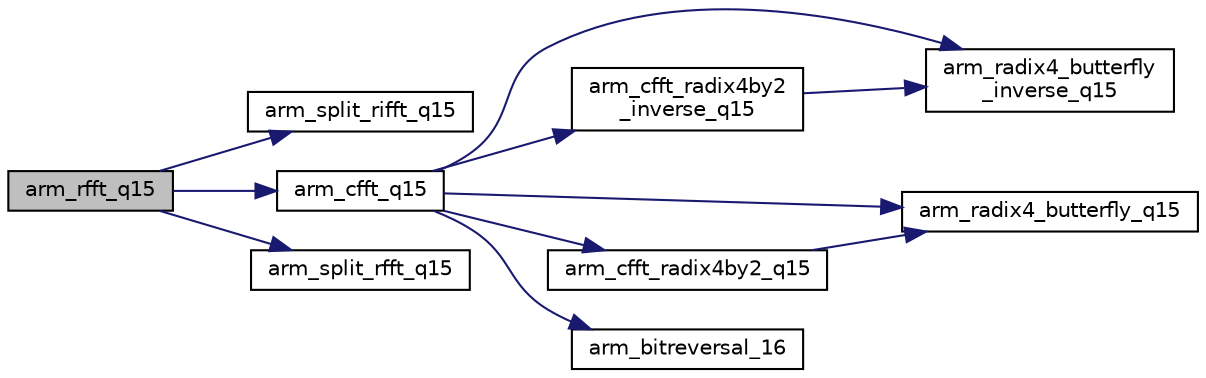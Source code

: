 digraph "arm_rfft_q15"
{
  edge [fontname="Helvetica",fontsize="10",labelfontname="Helvetica",labelfontsize="10"];
  node [fontname="Helvetica",fontsize="10",shape=record];
  rankdir="LR";
  Node24 [label="arm_rfft_q15",height=0.2,width=0.4,color="black", fillcolor="grey75", style="filled", fontcolor="black"];
  Node24 -> Node25 [color="midnightblue",fontsize="10",style="solid",fontname="Helvetica"];
  Node25 [label="arm_split_rifft_q15",height=0.2,width=0.4,color="black", fillcolor="white", style="filled",URL="$arm__rfft__q15_8c.html#aa72a531dd15a53570dddaf01b62158f4",tooltip="Core Real IFFT process. "];
  Node24 -> Node26 [color="midnightblue",fontsize="10",style="solid",fontname="Helvetica"];
  Node26 [label="arm_cfft_q15",height=0.2,width=0.4,color="black", fillcolor="white", style="filled",URL="$group___complex_f_f_t.html#ga68cdacd2267a2967955e40e6b7ec1229",tooltip="Processing function for the Q15 complex FFT. "];
  Node26 -> Node27 [color="midnightblue",fontsize="10",style="solid",fontname="Helvetica"];
  Node27 [label="arm_radix4_butterfly\l_inverse_q15",height=0.2,width=0.4,color="black", fillcolor="white", style="filled",URL="$arm__cfft__q15_8c.html#a734ecff00f21a6a10e9ec437c8987eb1",tooltip="Core function for the Q15 CIFFT butterfly process. "];
  Node26 -> Node28 [color="midnightblue",fontsize="10",style="solid",fontname="Helvetica"];
  Node28 [label="arm_cfft_radix4by2\l_inverse_q15",height=0.2,width=0.4,color="black", fillcolor="white", style="filled",URL="$arm__cfft__q15_8c.html#abe669acc8db57d1fb9b1e2bba30f2224"];
  Node28 -> Node27 [color="midnightblue",fontsize="10",style="solid",fontname="Helvetica"];
  Node26 -> Node29 [color="midnightblue",fontsize="10",style="solid",fontname="Helvetica"];
  Node29 [label="arm_radix4_butterfly_q15",height=0.2,width=0.4,color="black", fillcolor="white", style="filled",URL="$arm__cfft__q15_8c.html#abf1a2f9aa9f44ad5da1f0dbae8b54f2f",tooltip="end of ComplexFFT group "];
  Node26 -> Node30 [color="midnightblue",fontsize="10",style="solid",fontname="Helvetica"];
  Node30 [label="arm_cfft_radix4by2_q15",height=0.2,width=0.4,color="black", fillcolor="white", style="filled",URL="$arm__cfft__q15_8c.html#af1d4a751153857c173511e0c77ab4fa9",tooltip="end of ComplexFFT group "];
  Node30 -> Node29 [color="midnightblue",fontsize="10",style="solid",fontname="Helvetica"];
  Node26 -> Node31 [color="midnightblue",fontsize="10",style="solid",fontname="Helvetica"];
  Node31 [label="arm_bitreversal_16",height=0.2,width=0.4,color="black", fillcolor="white", style="filled",URL="$arm__cfft__q15_8c.html#a773957c278f4d9e728711f27e8a6e278"];
  Node24 -> Node32 [color="midnightblue",fontsize="10",style="solid",fontname="Helvetica"];
  Node32 [label="arm_split_rfft_q15",height=0.2,width=0.4,color="black", fillcolor="white", style="filled",URL="$arm__rfft__q15_8c.html#a7c2a21793586f9a69c42140665550e09",tooltip="end of RealFFT group "];
}
